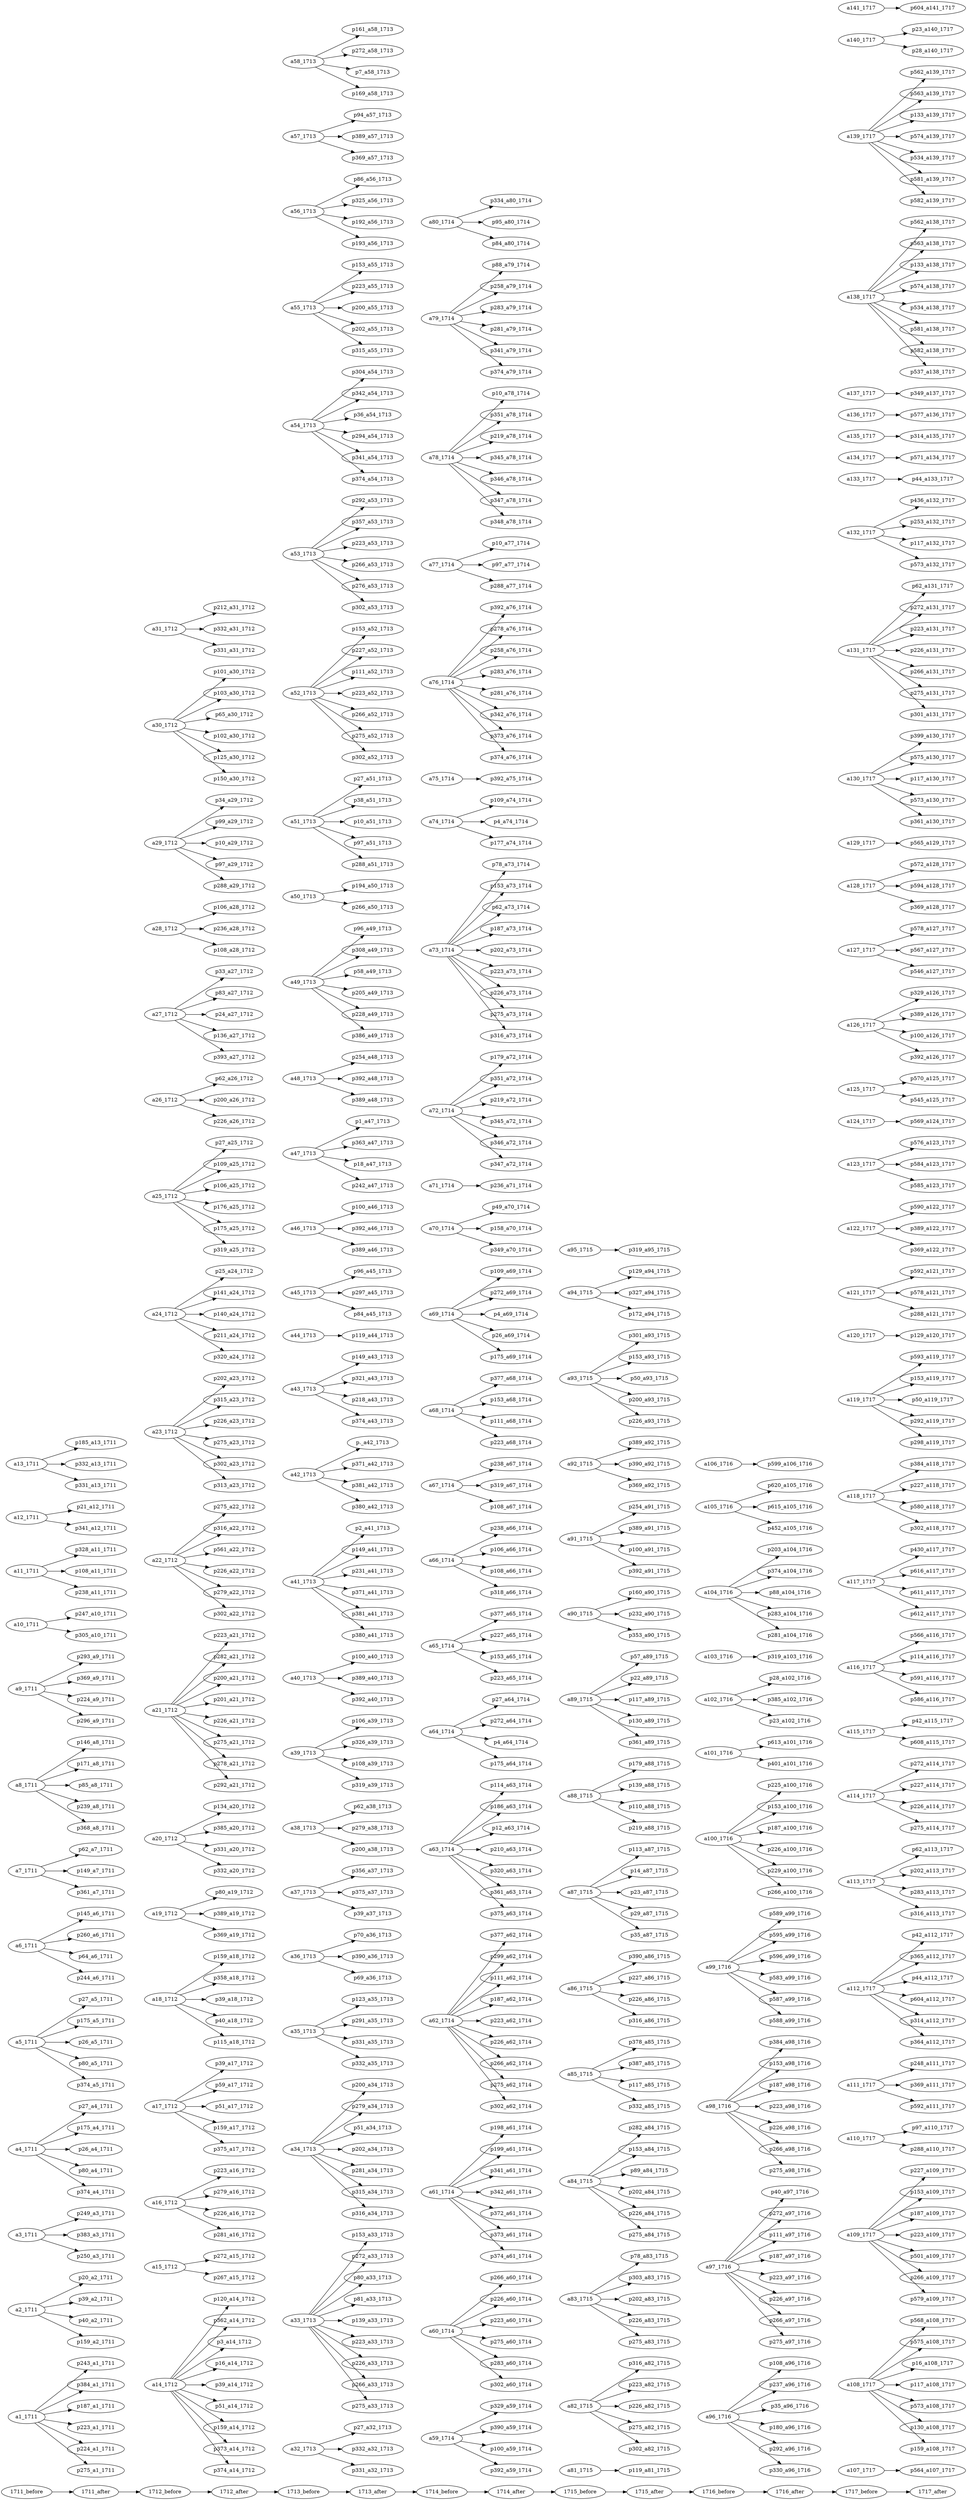 digraph G {
nodesep=0.3;
rankdir=LR;
splines=False;
"1711_after" -> "1712_before";
"1711_before" -> "1711_after";
"1712_after" -> "1713_before";
"1712_before" -> "1712_after" [attdedw=10];
"1713_after" -> "1714_before";
"1713_before" -> "1713_after";
"1714_after" -> "1715_before";
"1714_before" -> "1714_after";
"1715_after" -> "1716_before";
"1715_before" -> "1715_after";
"1716_after" -> "1717_before";
"1716_before" -> "1716_after";
"1717_before" -> "1717_after";
a1_1711 -> p243_a1_1711;
a1_1711 -> p384_a1_1711;
a1_1711 -> p187_a1_1711;
a1_1711 -> p223_a1_1711;
a1_1711 -> p224_a1_1711;
a1_1711 -> p275_a1_1711;
a2_1711 -> p20_a2_1711;
a2_1711 -> p39_a2_1711;
a2_1711 -> p40_a2_1711;
a2_1711 -> p159_a2_1711;
a3_1711 -> p249_a3_1711;
a3_1711 -> p383_a3_1711;
a3_1711 -> p250_a3_1711;
a4_1711 -> p27_a4_1711;
a4_1711 -> p175_a4_1711;
a4_1711 -> p26_a4_1711;
a4_1711 -> p80_a4_1711;
a4_1711 -> p374_a4_1711;
a5_1711 -> p27_a5_1711;
a5_1711 -> p175_a5_1711;
a5_1711 -> p26_a5_1711;
a5_1711 -> p80_a5_1711;
a5_1711 -> p374_a5_1711;
a6_1711 -> p145_a6_1711;
a6_1711 -> p260_a6_1711;
a6_1711 -> p64_a6_1711;
a6_1711 -> p244_a6_1711;
a7_1711 -> p62_a7_1711;
a7_1711 -> p149_a7_1711;
a7_1711 -> p361_a7_1711;
a8_1711 -> p146_a8_1711;
a8_1711 -> p171_a8_1711;
a8_1711 -> p85_a8_1711;
a8_1711 -> p239_a8_1711;
a8_1711 -> p368_a8_1711;
a9_1711 -> p293_a9_1711;
a9_1711 -> p369_a9_1711;
a9_1711 -> p224_a9_1711;
a9_1711 -> p296_a9_1711;
a10_1711 -> p247_a10_1711;
a10_1711 -> p305_a10_1711;
a11_1711 -> p328_a11_1711;
a11_1711 -> p108_a11_1711;
a11_1711 -> p238_a11_1711;
a12_1711 -> p21_a12_1711;
a12_1711 -> p341_a12_1711;
a13_1711 -> p185_a13_1711;
a13_1711 -> p332_a13_1711;
a13_1711 -> p331_a13_1711;
subgraph "0_after" {
rank=same;
"1711_after";
p243_a1_1711;
p384_a1_1711;
p187_a1_1711;
p223_a1_1711;
p224_a1_1711;
p275_a1_1711;
p20_a2_1711;
p39_a2_1711;
p40_a2_1711;
p159_a2_1711;
p249_a3_1711;
p383_a3_1711;
p250_a3_1711;
p27_a4_1711;
p175_a4_1711;
p26_a4_1711;
p80_a4_1711;
p374_a4_1711;
p27_a5_1711;
p175_a5_1711;
p26_a5_1711;
p80_a5_1711;
p374_a5_1711;
p145_a6_1711;
p260_a6_1711;
p64_a6_1711;
p244_a6_1711;
p62_a7_1711;
p149_a7_1711;
p361_a7_1711;
p146_a8_1711;
p171_a8_1711;
p85_a8_1711;
p239_a8_1711;
p368_a8_1711;
p293_a9_1711;
p369_a9_1711;
p224_a9_1711;
p296_a9_1711;
p247_a10_1711;
p305_a10_1711;
p328_a11_1711;
p108_a11_1711;
p238_a11_1711;
p21_a12_1711;
p341_a12_1711;
p185_a13_1711;
p332_a13_1711;
p331_a13_1711;
}

subgraph "0_before" {
rank=same;
"1711_before";
a1_1711;
a2_1711;
a3_1711;
a4_1711;
a5_1711;
a6_1711;
a7_1711;
a8_1711;
a9_1711;
a10_1711;
a11_1711;
a12_1711;
a13_1711;
}

a14_1712 -> p120_a14_1712;
a14_1712 -> p362_a14_1712;
a14_1712 -> p3_a14_1712;
a14_1712 -> p16_a14_1712;
a14_1712 -> p39_a14_1712;
a14_1712 -> p51_a14_1712;
a14_1712 -> p159_a14_1712;
a14_1712 -> p373_a14_1712;
a14_1712 -> p374_a14_1712;
a15_1712 -> p272_a15_1712;
a15_1712 -> p267_a15_1712;
a16_1712 -> p223_a16_1712;
a16_1712 -> p279_a16_1712;
a16_1712 -> p226_a16_1712;
a16_1712 -> p281_a16_1712;
a17_1712 -> p39_a17_1712;
a17_1712 -> p59_a17_1712;
a17_1712 -> p51_a17_1712;
a17_1712 -> p159_a17_1712;
a17_1712 -> p375_a17_1712;
a18_1712 -> p159_a18_1712;
a18_1712 -> p358_a18_1712;
a18_1712 -> p39_a18_1712;
a18_1712 -> p40_a18_1712;
a18_1712 -> p115_a18_1712;
a19_1712 -> p80_a19_1712;
a19_1712 -> p389_a19_1712;
a19_1712 -> p369_a19_1712;
a20_1712 -> p134_a20_1712;
a20_1712 -> p385_a20_1712;
a20_1712 -> p331_a20_1712;
a20_1712 -> p332_a20_1712;
a21_1712 -> p223_a21_1712;
a21_1712 -> p282_a21_1712;
a21_1712 -> p200_a21_1712;
a21_1712 -> p201_a21_1712;
a21_1712 -> p226_a21_1712;
a21_1712 -> p275_a21_1712;
a21_1712 -> p278_a21_1712;
a21_1712 -> p292_a21_1712;
a22_1712 -> p275_a22_1712;
a22_1712 -> p316_a22_1712;
a22_1712 -> p561_a22_1712;
a22_1712 -> p226_a22_1712;
a22_1712 -> p279_a22_1712;
a22_1712 -> p302_a22_1712;
a23_1712 -> p202_a23_1712;
a23_1712 -> p315_a23_1712;
a23_1712 -> p226_a23_1712;
a23_1712 -> p275_a23_1712;
a23_1712 -> p302_a23_1712;
a23_1712 -> p313_a23_1712;
a24_1712 -> p25_a24_1712;
a24_1712 -> p141_a24_1712;
a24_1712 -> p140_a24_1712;
a24_1712 -> p211_a24_1712;
a24_1712 -> p320_a24_1712;
a25_1712 -> p27_a25_1712;
a25_1712 -> p109_a25_1712;
a25_1712 -> p106_a25_1712;
a25_1712 -> p176_a25_1712;
a25_1712 -> p175_a25_1712;
a25_1712 -> p319_a25_1712;
a26_1712 -> p62_a26_1712;
a26_1712 -> p200_a26_1712;
a26_1712 -> p226_a26_1712;
a27_1712 -> p33_a27_1712;
a27_1712 -> p83_a27_1712;
a27_1712 -> p24_a27_1712;
a27_1712 -> p136_a27_1712;
a27_1712 -> p393_a27_1712;
a28_1712 -> p106_a28_1712;
a28_1712 -> p236_a28_1712;
a28_1712 -> p108_a28_1712;
a29_1712 -> p34_a29_1712;
a29_1712 -> p99_a29_1712;
a29_1712 -> p10_a29_1712;
a29_1712 -> p97_a29_1712;
a29_1712 -> p288_a29_1712;
a30_1712 -> p101_a30_1712;
a30_1712 -> p103_a30_1712;
a30_1712 -> p65_a30_1712;
a30_1712 -> p102_a30_1712;
a30_1712 -> p125_a30_1712;
a30_1712 -> p150_a30_1712;
a31_1712 -> p212_a31_1712;
a31_1712 -> p332_a31_1712;
a31_1712 -> p331_a31_1712;
subgraph "1_after" {
rank=same;
"1712_after";
p120_a14_1712;
p362_a14_1712;
p3_a14_1712;
p16_a14_1712;
p39_a14_1712;
p51_a14_1712;
p159_a14_1712;
p373_a14_1712;
p374_a14_1712;
p272_a15_1712;
p267_a15_1712;
p223_a16_1712;
p279_a16_1712;
p226_a16_1712;
p281_a16_1712;
p39_a17_1712;
p59_a17_1712;
p51_a17_1712;
p159_a17_1712;
p375_a17_1712;
p159_a18_1712;
p358_a18_1712;
p39_a18_1712;
p40_a18_1712;
p115_a18_1712;
p80_a19_1712;
p389_a19_1712;
p369_a19_1712;
p134_a20_1712;
p385_a20_1712;
p331_a20_1712;
p332_a20_1712;
p223_a21_1712;
p282_a21_1712;
p200_a21_1712;
p201_a21_1712;
p226_a21_1712;
p275_a21_1712;
p278_a21_1712;
p292_a21_1712;
p275_a22_1712;
p316_a22_1712;
p561_a22_1712;
p226_a22_1712;
p279_a22_1712;
p302_a22_1712;
p202_a23_1712;
p315_a23_1712;
p226_a23_1712;
p275_a23_1712;
p302_a23_1712;
p313_a23_1712;
p25_a24_1712;
p141_a24_1712;
p140_a24_1712;
p211_a24_1712;
p320_a24_1712;
p27_a25_1712;
p109_a25_1712;
p106_a25_1712;
p176_a25_1712;
p175_a25_1712;
p319_a25_1712;
p62_a26_1712;
p200_a26_1712;
p226_a26_1712;
p33_a27_1712;
p83_a27_1712;
p24_a27_1712;
p136_a27_1712;
p393_a27_1712;
p106_a28_1712;
p236_a28_1712;
p108_a28_1712;
p34_a29_1712;
p99_a29_1712;
p10_a29_1712;
p97_a29_1712;
p288_a29_1712;
p101_a30_1712;
p103_a30_1712;
p65_a30_1712;
p102_a30_1712;
p125_a30_1712;
p150_a30_1712;
p212_a31_1712;
p332_a31_1712;
p331_a31_1712;
}

subgraph "1_before" {
rank=same;
"1712_before";
a14_1712;
a15_1712;
a16_1712;
a17_1712;
a18_1712;
a19_1712;
a20_1712;
a21_1712;
a22_1712;
a23_1712;
a24_1712;
a25_1712;
a26_1712;
a27_1712;
a28_1712;
a29_1712;
a30_1712;
a31_1712;
}

a32_1713 -> p27_a32_1713;
a32_1713 -> p332_a32_1713;
a32_1713 -> p331_a32_1713;
a33_1713 -> p153_a33_1713;
a33_1713 -> p272_a33_1713;
a33_1713 -> p80_a33_1713;
a33_1713 -> p81_a33_1713;
a33_1713 -> p139_a33_1713;
a33_1713 -> p223_a33_1713;
a33_1713 -> p226_a33_1713;
a33_1713 -> p266_a33_1713;
a33_1713 -> p275_a33_1713;
a34_1713 -> p200_a34_1713;
a34_1713 -> p279_a34_1713;
a34_1713 -> p51_a34_1713;
a34_1713 -> p202_a34_1713;
a34_1713 -> p281_a34_1713;
a34_1713 -> p315_a34_1713;
a34_1713 -> p316_a34_1713;
a35_1713 -> p123_a35_1713;
a35_1713 -> p291_a35_1713;
a35_1713 -> p331_a35_1713;
a35_1713 -> p332_a35_1713;
a36_1713 -> p70_a36_1713;
a36_1713 -> p390_a36_1713;
a36_1713 -> p69_a36_1713;
a37_1713 -> p356_a37_1713;
a37_1713 -> p375_a37_1713;
a37_1713 -> p39_a37_1713;
a38_1713 -> p62_a38_1713;
a38_1713 -> p279_a38_1713;
a38_1713 -> p200_a38_1713;
a39_1713 -> p106_a39_1713;
a39_1713 -> p326_a39_1713;
a39_1713 -> p108_a39_1713;
a39_1713 -> p319_a39_1713;
a40_1713 -> p100_a40_1713;
a40_1713 -> p389_a40_1713;
a40_1713 -> p392_a40_1713;
a41_1713 -> p2_a41_1713;
a41_1713 -> p149_a41_1713;
a41_1713 -> p231_a41_1713;
a41_1713 -> p371_a41_1713;
a41_1713 -> p381_a41_1713;
a41_1713 -> p380_a41_1713;
a42_1713 -> "p._a42_1713";
a42_1713 -> p371_a42_1713;
a42_1713 -> p381_a42_1713;
a42_1713 -> p380_a42_1713;
a43_1713 -> p149_a43_1713;
a43_1713 -> p321_a43_1713;
a43_1713 -> p218_a43_1713;
a43_1713 -> p374_a43_1713;
a44_1713 -> p119_a44_1713;
a45_1713 -> p96_a45_1713;
a45_1713 -> p297_a45_1713;
a45_1713 -> p84_a45_1713;
a46_1713 -> p100_a46_1713;
a46_1713 -> p392_a46_1713;
a46_1713 -> p389_a46_1713;
a47_1713 -> p1_a47_1713;
a47_1713 -> p363_a47_1713;
a47_1713 -> p18_a47_1713;
a47_1713 -> p242_a47_1713;
a48_1713 -> p254_a48_1713;
a48_1713 -> p392_a48_1713;
a48_1713 -> p389_a48_1713;
a49_1713 -> p96_a49_1713;
a49_1713 -> p308_a49_1713;
a49_1713 -> p58_a49_1713;
a49_1713 -> p205_a49_1713;
a49_1713 -> p228_a49_1713;
a49_1713 -> p386_a49_1713;
a50_1713 -> p194_a50_1713;
a50_1713 -> p266_a50_1713;
a51_1713 -> p27_a51_1713;
a51_1713 -> p38_a51_1713;
a51_1713 -> p10_a51_1713;
a51_1713 -> p97_a51_1713;
a51_1713 -> p288_a51_1713;
a52_1713 -> p153_a52_1713;
a52_1713 -> p227_a52_1713;
a52_1713 -> p111_a52_1713;
a52_1713 -> p223_a52_1713;
a52_1713 -> p266_a52_1713;
a52_1713 -> p275_a52_1713;
a52_1713 -> p302_a52_1713;
a53_1713 -> p292_a53_1713;
a53_1713 -> p357_a53_1713;
a53_1713 -> p223_a53_1713;
a53_1713 -> p266_a53_1713;
a53_1713 -> p276_a53_1713;
a53_1713 -> p302_a53_1713;
a54_1713 -> p304_a54_1713;
a54_1713 -> p342_a54_1713;
a54_1713 -> p36_a54_1713;
a54_1713 -> p294_a54_1713;
a54_1713 -> p341_a54_1713;
a54_1713 -> p374_a54_1713;
a55_1713 -> p153_a55_1713;
a55_1713 -> p223_a55_1713;
a55_1713 -> p200_a55_1713;
a55_1713 -> p202_a55_1713;
a55_1713 -> p315_a55_1713;
a56_1713 -> p86_a56_1713;
a56_1713 -> p325_a56_1713;
a56_1713 -> p192_a56_1713;
a56_1713 -> p193_a56_1713;
a57_1713 -> p94_a57_1713;
a57_1713 -> p389_a57_1713;
a57_1713 -> p369_a57_1713;
a58_1713 -> p161_a58_1713;
a58_1713 -> p272_a58_1713;
a58_1713 -> p7_a58_1713;
a58_1713 -> p169_a58_1713;
subgraph "2_after" {
rank=same;
"1713_after";
p27_a32_1713;
p332_a32_1713;
p331_a32_1713;
p153_a33_1713;
p272_a33_1713;
p80_a33_1713;
p81_a33_1713;
p139_a33_1713;
p223_a33_1713;
p226_a33_1713;
p266_a33_1713;
p275_a33_1713;
p200_a34_1713;
p279_a34_1713;
p51_a34_1713;
p202_a34_1713;
p281_a34_1713;
p315_a34_1713;
p316_a34_1713;
p123_a35_1713;
p291_a35_1713;
p331_a35_1713;
p332_a35_1713;
p70_a36_1713;
p390_a36_1713;
p69_a36_1713;
p356_a37_1713;
p375_a37_1713;
p39_a37_1713;
p62_a38_1713;
p279_a38_1713;
p200_a38_1713;
p106_a39_1713;
p326_a39_1713;
p108_a39_1713;
p319_a39_1713;
p100_a40_1713;
p389_a40_1713;
p392_a40_1713;
p2_a41_1713;
p149_a41_1713;
p231_a41_1713;
p371_a41_1713;
p381_a41_1713;
p380_a41_1713;
"p._a42_1713";
p371_a42_1713;
p381_a42_1713;
p380_a42_1713;
p149_a43_1713;
p321_a43_1713;
p218_a43_1713;
p374_a43_1713;
p119_a44_1713;
p96_a45_1713;
p297_a45_1713;
p84_a45_1713;
p100_a46_1713;
p392_a46_1713;
p389_a46_1713;
p1_a47_1713;
p363_a47_1713;
p18_a47_1713;
p242_a47_1713;
p254_a48_1713;
p392_a48_1713;
p389_a48_1713;
p96_a49_1713;
p308_a49_1713;
p58_a49_1713;
p205_a49_1713;
p228_a49_1713;
p386_a49_1713;
p194_a50_1713;
p266_a50_1713;
p27_a51_1713;
p38_a51_1713;
p10_a51_1713;
p97_a51_1713;
p288_a51_1713;
p153_a52_1713;
p227_a52_1713;
p111_a52_1713;
p223_a52_1713;
p266_a52_1713;
p275_a52_1713;
p302_a52_1713;
p292_a53_1713;
p357_a53_1713;
p223_a53_1713;
p266_a53_1713;
p276_a53_1713;
p302_a53_1713;
p304_a54_1713;
p342_a54_1713;
p36_a54_1713;
p294_a54_1713;
p341_a54_1713;
p374_a54_1713;
p153_a55_1713;
p223_a55_1713;
p200_a55_1713;
p202_a55_1713;
p315_a55_1713;
p86_a56_1713;
p325_a56_1713;
p192_a56_1713;
p193_a56_1713;
p94_a57_1713;
p389_a57_1713;
p369_a57_1713;
p161_a58_1713;
p272_a58_1713;
p7_a58_1713;
p169_a58_1713;
}

subgraph "2_before" {
rank=same;
"1713_before";
a32_1713;
a33_1713;
a34_1713;
a35_1713;
a36_1713;
a37_1713;
a38_1713;
a39_1713;
a40_1713;
a41_1713;
a42_1713;
a43_1713;
a44_1713;
a45_1713;
a46_1713;
a47_1713;
a48_1713;
a49_1713;
a50_1713;
a51_1713;
a52_1713;
a53_1713;
a54_1713;
a55_1713;
a56_1713;
a57_1713;
a58_1713;
}

a59_1714 -> p329_a59_1714;
a59_1714 -> p390_a59_1714;
a59_1714 -> p100_a59_1714;
a59_1714 -> p392_a59_1714;
a60_1714 -> p266_a60_1714;
a60_1714 -> p226_a60_1714;
a60_1714 -> p223_a60_1714;
a60_1714 -> p275_a60_1714;
a60_1714 -> p283_a60_1714;
a60_1714 -> p302_a60_1714;
a61_1714 -> p198_a61_1714;
a61_1714 -> p199_a61_1714;
a61_1714 -> p341_a61_1714;
a61_1714 -> p342_a61_1714;
a61_1714 -> p372_a61_1714;
a61_1714 -> p373_a61_1714;
a61_1714 -> p374_a61_1714;
a62_1714 -> p377_a62_1714;
a62_1714 -> p299_a62_1714;
a62_1714 -> p111_a62_1714;
a62_1714 -> p187_a62_1714;
a62_1714 -> p223_a62_1714;
a62_1714 -> p226_a62_1714;
a62_1714 -> p266_a62_1714;
a62_1714 -> p275_a62_1714;
a62_1714 -> p302_a62_1714;
a63_1714 -> p114_a63_1714;
a63_1714 -> p186_a63_1714;
a63_1714 -> p12_a63_1714;
a63_1714 -> p210_a63_1714;
a63_1714 -> p320_a63_1714;
a63_1714 -> p361_a63_1714;
a63_1714 -> p375_a63_1714;
a64_1714 -> p27_a64_1714;
a64_1714 -> p272_a64_1714;
a64_1714 -> p4_a64_1714;
a64_1714 -> p175_a64_1714;
a65_1714 -> p377_a65_1714;
a65_1714 -> p227_a65_1714;
a65_1714 -> p153_a65_1714;
a65_1714 -> p223_a65_1714;
a66_1714 -> p238_a66_1714;
a66_1714 -> p106_a66_1714;
a66_1714 -> p108_a66_1714;
a66_1714 -> p318_a66_1714;
a67_1714 -> p238_a67_1714;
a67_1714 -> p319_a67_1714;
a67_1714 -> p108_a67_1714;
a68_1714 -> p377_a68_1714;
a68_1714 -> p153_a68_1714;
a68_1714 -> p111_a68_1714;
a68_1714 -> p223_a68_1714;
a69_1714 -> p109_a69_1714;
a69_1714 -> p272_a69_1714;
a69_1714 -> p4_a69_1714;
a69_1714 -> p26_a69_1714;
a69_1714 -> p175_a69_1714;
a70_1714 -> p49_a70_1714;
a70_1714 -> p158_a70_1714;
a70_1714 -> p349_a70_1714;
a71_1714 -> p236_a71_1714;
a72_1714 -> p179_a72_1714;
a72_1714 -> p351_a72_1714;
a72_1714 -> p219_a72_1714;
a72_1714 -> p345_a72_1714;
a72_1714 -> p346_a72_1714;
a72_1714 -> p347_a72_1714;
a73_1714 -> p78_a73_1714;
a73_1714 -> p153_a73_1714;
a73_1714 -> p62_a73_1714;
a73_1714 -> p187_a73_1714;
a73_1714 -> p202_a73_1714;
a73_1714 -> p223_a73_1714;
a73_1714 -> p226_a73_1714;
a73_1714 -> p275_a73_1714;
a73_1714 -> p316_a73_1714;
a74_1714 -> p109_a74_1714;
a74_1714 -> p4_a74_1714;
a74_1714 -> p177_a74_1714;
a75_1714 -> p392_a75_1714;
a76_1714 -> p392_a76_1714;
a76_1714 -> p278_a76_1714;
a76_1714 -> p258_a76_1714;
a76_1714 -> p283_a76_1714;
a76_1714 -> p281_a76_1714;
a76_1714 -> p342_a76_1714;
a76_1714 -> p373_a76_1714;
a76_1714 -> p374_a76_1714;
a77_1714 -> p10_a77_1714;
a77_1714 -> p97_a77_1714;
a77_1714 -> p288_a77_1714;
a78_1714 -> p10_a78_1714;
a78_1714 -> p351_a78_1714;
a78_1714 -> p219_a78_1714;
a78_1714 -> p345_a78_1714;
a78_1714 -> p346_a78_1714;
a78_1714 -> p347_a78_1714;
a78_1714 -> p348_a78_1714;
a79_1714 -> p88_a79_1714;
a79_1714 -> p258_a79_1714;
a79_1714 -> p283_a79_1714;
a79_1714 -> p281_a79_1714;
a79_1714 -> p341_a79_1714;
a79_1714 -> p374_a79_1714;
a80_1714 -> p334_a80_1714;
a80_1714 -> p95_a80_1714;
a80_1714 -> p84_a80_1714;
subgraph "3_after" {
rank=same;
"1714_after";
p329_a59_1714;
p390_a59_1714;
p100_a59_1714;
p392_a59_1714;
p266_a60_1714;
p226_a60_1714;
p223_a60_1714;
p275_a60_1714;
p283_a60_1714;
p302_a60_1714;
p198_a61_1714;
p199_a61_1714;
p341_a61_1714;
p342_a61_1714;
p372_a61_1714;
p373_a61_1714;
p374_a61_1714;
p377_a62_1714;
p299_a62_1714;
p111_a62_1714;
p187_a62_1714;
p223_a62_1714;
p226_a62_1714;
p266_a62_1714;
p275_a62_1714;
p302_a62_1714;
p114_a63_1714;
p186_a63_1714;
p12_a63_1714;
p210_a63_1714;
p320_a63_1714;
p361_a63_1714;
p375_a63_1714;
p27_a64_1714;
p272_a64_1714;
p4_a64_1714;
p175_a64_1714;
p377_a65_1714;
p227_a65_1714;
p153_a65_1714;
p223_a65_1714;
p238_a66_1714;
p106_a66_1714;
p108_a66_1714;
p318_a66_1714;
p238_a67_1714;
p319_a67_1714;
p108_a67_1714;
p377_a68_1714;
p153_a68_1714;
p111_a68_1714;
p223_a68_1714;
p109_a69_1714;
p272_a69_1714;
p4_a69_1714;
p26_a69_1714;
p175_a69_1714;
p49_a70_1714;
p158_a70_1714;
p349_a70_1714;
p236_a71_1714;
p179_a72_1714;
p351_a72_1714;
p219_a72_1714;
p345_a72_1714;
p346_a72_1714;
p347_a72_1714;
p78_a73_1714;
p153_a73_1714;
p62_a73_1714;
p187_a73_1714;
p202_a73_1714;
p223_a73_1714;
p226_a73_1714;
p275_a73_1714;
p316_a73_1714;
p109_a74_1714;
p4_a74_1714;
p177_a74_1714;
p392_a75_1714;
p392_a76_1714;
p278_a76_1714;
p258_a76_1714;
p283_a76_1714;
p281_a76_1714;
p342_a76_1714;
p373_a76_1714;
p374_a76_1714;
p10_a77_1714;
p97_a77_1714;
p288_a77_1714;
p10_a78_1714;
p351_a78_1714;
p219_a78_1714;
p345_a78_1714;
p346_a78_1714;
p347_a78_1714;
p348_a78_1714;
p88_a79_1714;
p258_a79_1714;
p283_a79_1714;
p281_a79_1714;
p341_a79_1714;
p374_a79_1714;
p334_a80_1714;
p95_a80_1714;
p84_a80_1714;
}

subgraph "3_before" {
rank=same;
"1714_before";
a59_1714;
a60_1714;
a61_1714;
a62_1714;
a63_1714;
a64_1714;
a65_1714;
a66_1714;
a67_1714;
a68_1714;
a69_1714;
a70_1714;
a71_1714;
a72_1714;
a73_1714;
a74_1714;
a75_1714;
a76_1714;
a77_1714;
a78_1714;
a79_1714;
a80_1714;
}

a81_1715 -> p119_a81_1715;
a82_1715 -> p316_a82_1715;
a82_1715 -> p223_a82_1715;
a82_1715 -> p226_a82_1715;
a82_1715 -> p275_a82_1715;
a82_1715 -> p302_a82_1715;
a83_1715 -> p78_a83_1715;
a83_1715 -> p303_a83_1715;
a83_1715 -> p202_a83_1715;
a83_1715 -> p226_a83_1715;
a83_1715 -> p275_a83_1715;
a84_1715 -> p282_a84_1715;
a84_1715 -> p153_a84_1715;
a84_1715 -> p89_a84_1715;
a84_1715 -> p202_a84_1715;
a84_1715 -> p226_a84_1715;
a84_1715 -> p275_a84_1715;
a85_1715 -> p378_a85_1715;
a85_1715 -> p387_a85_1715;
a85_1715 -> p117_a85_1715;
a85_1715 -> p332_a85_1715;
a86_1715 -> p390_a86_1715;
a86_1715 -> p227_a86_1715;
a86_1715 -> p226_a86_1715;
a86_1715 -> p316_a86_1715;
a87_1715 -> p113_a87_1715;
a87_1715 -> p14_a87_1715;
a87_1715 -> p23_a87_1715;
a87_1715 -> p29_a87_1715;
a87_1715 -> p35_a87_1715;
a88_1715 -> p179_a88_1715;
a88_1715 -> p139_a88_1715;
a88_1715 -> p110_a88_1715;
a88_1715 -> p219_a88_1715;
a89_1715 -> p57_a89_1715;
a89_1715 -> p22_a89_1715;
a89_1715 -> p117_a89_1715;
a89_1715 -> p130_a89_1715;
a89_1715 -> p361_a89_1715;
a90_1715 -> p160_a90_1715;
a90_1715 -> p232_a90_1715;
a90_1715 -> p353_a90_1715;
a91_1715 -> p254_a91_1715;
a91_1715 -> p389_a91_1715;
a91_1715 -> p100_a91_1715;
a91_1715 -> p392_a91_1715;
a92_1715 -> p389_a92_1715;
a92_1715 -> p390_a92_1715;
a92_1715 -> p369_a92_1715;
a93_1715 -> p301_a93_1715;
a93_1715 -> p153_a93_1715;
a93_1715 -> p50_a93_1715;
a93_1715 -> p200_a93_1715;
a93_1715 -> p226_a93_1715;
a94_1715 -> p129_a94_1715;
a94_1715 -> p327_a94_1715;
a94_1715 -> p172_a94_1715;
a95_1715 -> p319_a95_1715;
subgraph "4_after" {
rank=same;
"1715_after";
p119_a81_1715;
p316_a82_1715;
p223_a82_1715;
p226_a82_1715;
p275_a82_1715;
p302_a82_1715;
p78_a83_1715;
p303_a83_1715;
p202_a83_1715;
p226_a83_1715;
p275_a83_1715;
p282_a84_1715;
p153_a84_1715;
p89_a84_1715;
p202_a84_1715;
p226_a84_1715;
p275_a84_1715;
p378_a85_1715;
p387_a85_1715;
p117_a85_1715;
p332_a85_1715;
p390_a86_1715;
p227_a86_1715;
p226_a86_1715;
p316_a86_1715;
p113_a87_1715;
p14_a87_1715;
p23_a87_1715;
p29_a87_1715;
p35_a87_1715;
p179_a88_1715;
p139_a88_1715;
p110_a88_1715;
p219_a88_1715;
p57_a89_1715;
p22_a89_1715;
p117_a89_1715;
p130_a89_1715;
p361_a89_1715;
p160_a90_1715;
p232_a90_1715;
p353_a90_1715;
p254_a91_1715;
p389_a91_1715;
p100_a91_1715;
p392_a91_1715;
p389_a92_1715;
p390_a92_1715;
p369_a92_1715;
p301_a93_1715;
p153_a93_1715;
p50_a93_1715;
p200_a93_1715;
p226_a93_1715;
p129_a94_1715;
p327_a94_1715;
p172_a94_1715;
p319_a95_1715;
}

subgraph "4_before" {
rank=same;
"1715_before";
a81_1715;
a82_1715;
a83_1715;
a84_1715;
a85_1715;
a86_1715;
a87_1715;
a88_1715;
a89_1715;
a90_1715;
a91_1715;
a92_1715;
a93_1715;
a94_1715;
a95_1715;
}

a96_1716 -> p108_a96_1716;
a96_1716 -> p237_a96_1716;
a96_1716 -> p35_a96_1716;
a96_1716 -> p180_a96_1716;
a96_1716 -> p292_a96_1716;
a96_1716 -> p330_a96_1716;
a97_1716 -> p40_a97_1716;
a97_1716 -> p272_a97_1716;
a97_1716 -> p111_a97_1716;
a97_1716 -> p187_a97_1716;
a97_1716 -> p223_a97_1716;
a97_1716 -> p226_a97_1716;
a97_1716 -> p266_a97_1716;
a97_1716 -> p275_a97_1716;
a98_1716 -> p384_a98_1716;
a98_1716 -> p153_a98_1716;
a98_1716 -> p187_a98_1716;
a98_1716 -> p223_a98_1716;
a98_1716 -> p226_a98_1716;
a98_1716 -> p266_a98_1716;
a98_1716 -> p275_a98_1716;
a99_1716 -> p589_a99_1716;
a99_1716 -> p595_a99_1716;
a99_1716 -> p596_a99_1716;
a99_1716 -> p583_a99_1716;
a99_1716 -> p587_a99_1716;
a99_1716 -> p588_a99_1716;
a100_1716 -> p225_a100_1716;
a100_1716 -> p153_a100_1716;
a100_1716 -> p187_a100_1716;
a100_1716 -> p226_a100_1716;
a100_1716 -> p229_a100_1716;
a100_1716 -> p266_a100_1716;
a101_1716 -> p613_a101_1716;
a101_1716 -> p401_a101_1716;
a102_1716 -> p28_a102_1716;
a102_1716 -> p385_a102_1716;
a102_1716 -> p23_a102_1716;
a103_1716 -> p319_a103_1716;
a104_1716 -> p203_a104_1716;
a104_1716 -> p374_a104_1716;
a104_1716 -> p88_a104_1716;
a104_1716 -> p283_a104_1716;
a104_1716 -> p281_a104_1716;
a105_1716 -> p620_a105_1716;
a105_1716 -> p615_a105_1716;
a105_1716 -> p452_a105_1716;
a106_1716 -> p599_a106_1716;
subgraph "5_after" {
rank=same;
"1716_after";
p108_a96_1716;
p237_a96_1716;
p35_a96_1716;
p180_a96_1716;
p292_a96_1716;
p330_a96_1716;
p40_a97_1716;
p272_a97_1716;
p111_a97_1716;
p187_a97_1716;
p223_a97_1716;
p226_a97_1716;
p266_a97_1716;
p275_a97_1716;
p384_a98_1716;
p153_a98_1716;
p187_a98_1716;
p223_a98_1716;
p226_a98_1716;
p266_a98_1716;
p275_a98_1716;
p589_a99_1716;
p595_a99_1716;
p596_a99_1716;
p583_a99_1716;
p587_a99_1716;
p588_a99_1716;
p225_a100_1716;
p153_a100_1716;
p187_a100_1716;
p226_a100_1716;
p229_a100_1716;
p266_a100_1716;
p613_a101_1716;
p401_a101_1716;
p28_a102_1716;
p385_a102_1716;
p23_a102_1716;
p319_a103_1716;
p203_a104_1716;
p374_a104_1716;
p88_a104_1716;
p283_a104_1716;
p281_a104_1716;
p620_a105_1716;
p615_a105_1716;
p452_a105_1716;
p599_a106_1716;
}

subgraph "5_before" {
rank=same;
"1716_before";
a96_1716;
a97_1716;
a98_1716;
a99_1716;
a100_1716;
a101_1716;
a102_1716;
a103_1716;
a104_1716;
a105_1716;
a106_1716;
}

a107_1717 -> p564_a107_1717;
a108_1717 -> p568_a108_1717;
a108_1717 -> p575_a108_1717;
a108_1717 -> p16_a108_1717;
a108_1717 -> p117_a108_1717;
a108_1717 -> p573_a108_1717;
a108_1717 -> p130_a108_1717;
a108_1717 -> p159_a108_1717;
a109_1717 -> p227_a109_1717;
a109_1717 -> p153_a109_1717;
a109_1717 -> p187_a109_1717;
a109_1717 -> p223_a109_1717;
a109_1717 -> p501_a109_1717;
a109_1717 -> p266_a109_1717;
a109_1717 -> p579_a109_1717;
a110_1717 -> p97_a110_1717;
a110_1717 -> p288_a110_1717;
a111_1717 -> p248_a111_1717;
a111_1717 -> p369_a111_1717;
a111_1717 -> p592_a111_1717;
a112_1717 -> p42_a112_1717;
a112_1717 -> p365_a112_1717;
a112_1717 -> p44_a112_1717;
a112_1717 -> p604_a112_1717;
a112_1717 -> p314_a112_1717;
a112_1717 -> p364_a112_1717;
a113_1717 -> p62_a113_1717;
a113_1717 -> p202_a113_1717;
a113_1717 -> p283_a113_1717;
a113_1717 -> p316_a113_1717;
a114_1717 -> p272_a114_1717;
a114_1717 -> p227_a114_1717;
a114_1717 -> p226_a114_1717;
a114_1717 -> p275_a114_1717;
a115_1717 -> p42_a115_1717;
a115_1717 -> p608_a115_1717;
a116_1717 -> p566_a116_1717;
a116_1717 -> p114_a116_1717;
a116_1717 -> p591_a116_1717;
a116_1717 -> p586_a116_1717;
a117_1717 -> p430_a117_1717;
a117_1717 -> p616_a117_1717;
a117_1717 -> p611_a117_1717;
a117_1717 -> p612_a117_1717;
a118_1717 -> p384_a118_1717;
a118_1717 -> p227_a118_1717;
a118_1717 -> p580_a118_1717;
a118_1717 -> p302_a118_1717;
a119_1717 -> p593_a119_1717;
a119_1717 -> p153_a119_1717;
a119_1717 -> p50_a119_1717;
a119_1717 -> p292_a119_1717;
a119_1717 -> p298_a119_1717;
a120_1717 -> p129_a120_1717;
a121_1717 -> p592_a121_1717;
a121_1717 -> p578_a121_1717;
a121_1717 -> p288_a121_1717;
a122_1717 -> p590_a122_1717;
a122_1717 -> p389_a122_1717;
a122_1717 -> p369_a122_1717;
a123_1717 -> p576_a123_1717;
a123_1717 -> p584_a123_1717;
a123_1717 -> p585_a123_1717;
a124_1717 -> p569_a124_1717;
a125_1717 -> p570_a125_1717;
a125_1717 -> p545_a125_1717;
a126_1717 -> p329_a126_1717;
a126_1717 -> p389_a126_1717;
a126_1717 -> p100_a126_1717;
a126_1717 -> p392_a126_1717;
a127_1717 -> p578_a127_1717;
a127_1717 -> p567_a127_1717;
a127_1717 -> p546_a127_1717;
a128_1717 -> p572_a128_1717;
a128_1717 -> p594_a128_1717;
a128_1717 -> p369_a128_1717;
a129_1717 -> p565_a129_1717;
a130_1717 -> p399_a130_1717;
a130_1717 -> p575_a130_1717;
a130_1717 -> p117_a130_1717;
a130_1717 -> p573_a130_1717;
a130_1717 -> p361_a130_1717;
a131_1717 -> p62_a131_1717;
a131_1717 -> p272_a131_1717;
a131_1717 -> p223_a131_1717;
a131_1717 -> p226_a131_1717;
a131_1717 -> p266_a131_1717;
a131_1717 -> p275_a131_1717;
a131_1717 -> p301_a131_1717;
a132_1717 -> p436_a132_1717;
a132_1717 -> p253_a132_1717;
a132_1717 -> p117_a132_1717;
a132_1717 -> p573_a132_1717;
a133_1717 -> p44_a133_1717;
a134_1717 -> p571_a134_1717;
a135_1717 -> p314_a135_1717;
a136_1717 -> p577_a136_1717;
a137_1717 -> p349_a137_1717;
a138_1717 -> p562_a138_1717;
a138_1717 -> p563_a138_1717;
a138_1717 -> p133_a138_1717;
a138_1717 -> p574_a138_1717;
a138_1717 -> p534_a138_1717;
a138_1717 -> p581_a138_1717;
a138_1717 -> p582_a138_1717;
a138_1717 -> p537_a138_1717;
a139_1717 -> p562_a139_1717;
a139_1717 -> p563_a139_1717;
a139_1717 -> p133_a139_1717;
a139_1717 -> p574_a139_1717;
a139_1717 -> p534_a139_1717;
a139_1717 -> p581_a139_1717;
a139_1717 -> p582_a139_1717;
a140_1717 -> p23_a140_1717;
a140_1717 -> p28_a140_1717;
a141_1717 -> p604_a141_1717;
subgraph "6_after" {
rank=same;
"1717_after";
p564_a107_1717;
p568_a108_1717;
p575_a108_1717;
p16_a108_1717;
p117_a108_1717;
p573_a108_1717;
p130_a108_1717;
p159_a108_1717;
p227_a109_1717;
p153_a109_1717;
p187_a109_1717;
p223_a109_1717;
p501_a109_1717;
p266_a109_1717;
p579_a109_1717;
p97_a110_1717;
p288_a110_1717;
p248_a111_1717;
p369_a111_1717;
p592_a111_1717;
p42_a112_1717;
p365_a112_1717;
p44_a112_1717;
p604_a112_1717;
p314_a112_1717;
p364_a112_1717;
p62_a113_1717;
p202_a113_1717;
p283_a113_1717;
p316_a113_1717;
p272_a114_1717;
p227_a114_1717;
p226_a114_1717;
p275_a114_1717;
p42_a115_1717;
p608_a115_1717;
p566_a116_1717;
p114_a116_1717;
p591_a116_1717;
p586_a116_1717;
p430_a117_1717;
p616_a117_1717;
p611_a117_1717;
p612_a117_1717;
p384_a118_1717;
p227_a118_1717;
p580_a118_1717;
p302_a118_1717;
p593_a119_1717;
p153_a119_1717;
p50_a119_1717;
p292_a119_1717;
p298_a119_1717;
p129_a120_1717;
p592_a121_1717;
p578_a121_1717;
p288_a121_1717;
p590_a122_1717;
p389_a122_1717;
p369_a122_1717;
p576_a123_1717;
p584_a123_1717;
p585_a123_1717;
p569_a124_1717;
p570_a125_1717;
p545_a125_1717;
p329_a126_1717;
p389_a126_1717;
p100_a126_1717;
p392_a126_1717;
p578_a127_1717;
p567_a127_1717;
p546_a127_1717;
p572_a128_1717;
p594_a128_1717;
p369_a128_1717;
p565_a129_1717;
p399_a130_1717;
p575_a130_1717;
p117_a130_1717;
p573_a130_1717;
p361_a130_1717;
p62_a131_1717;
p272_a131_1717;
p223_a131_1717;
p226_a131_1717;
p266_a131_1717;
p275_a131_1717;
p301_a131_1717;
p436_a132_1717;
p253_a132_1717;
p117_a132_1717;
p573_a132_1717;
p44_a133_1717;
p571_a134_1717;
p314_a135_1717;
p577_a136_1717;
p349_a137_1717;
p562_a138_1717;
p563_a138_1717;
p133_a138_1717;
p574_a138_1717;
p534_a138_1717;
p581_a138_1717;
p582_a138_1717;
p537_a138_1717;
p562_a139_1717;
p563_a139_1717;
p133_a139_1717;
p574_a139_1717;
p534_a139_1717;
p581_a139_1717;
p582_a139_1717;
p23_a140_1717;
p28_a140_1717;
p604_a141_1717;
}

subgraph "6_before" {
rank=same;
"1717_before";
a107_1717;
a108_1717;
a109_1717;
a110_1717;
a111_1717;
a112_1717;
a113_1717;
a114_1717;
a115_1717;
a116_1717;
a117_1717;
a118_1717;
a119_1717;
a120_1717;
a121_1717;
a122_1717;
a123_1717;
a124_1717;
a125_1717;
a126_1717;
a127_1717;
a128_1717;
a129_1717;
a130_1717;
a131_1717;
a132_1717;
a133_1717;
a134_1717;
a135_1717;
a136_1717;
a137_1717;
a138_1717;
a139_1717;
a140_1717;
a141_1717;
}

}
